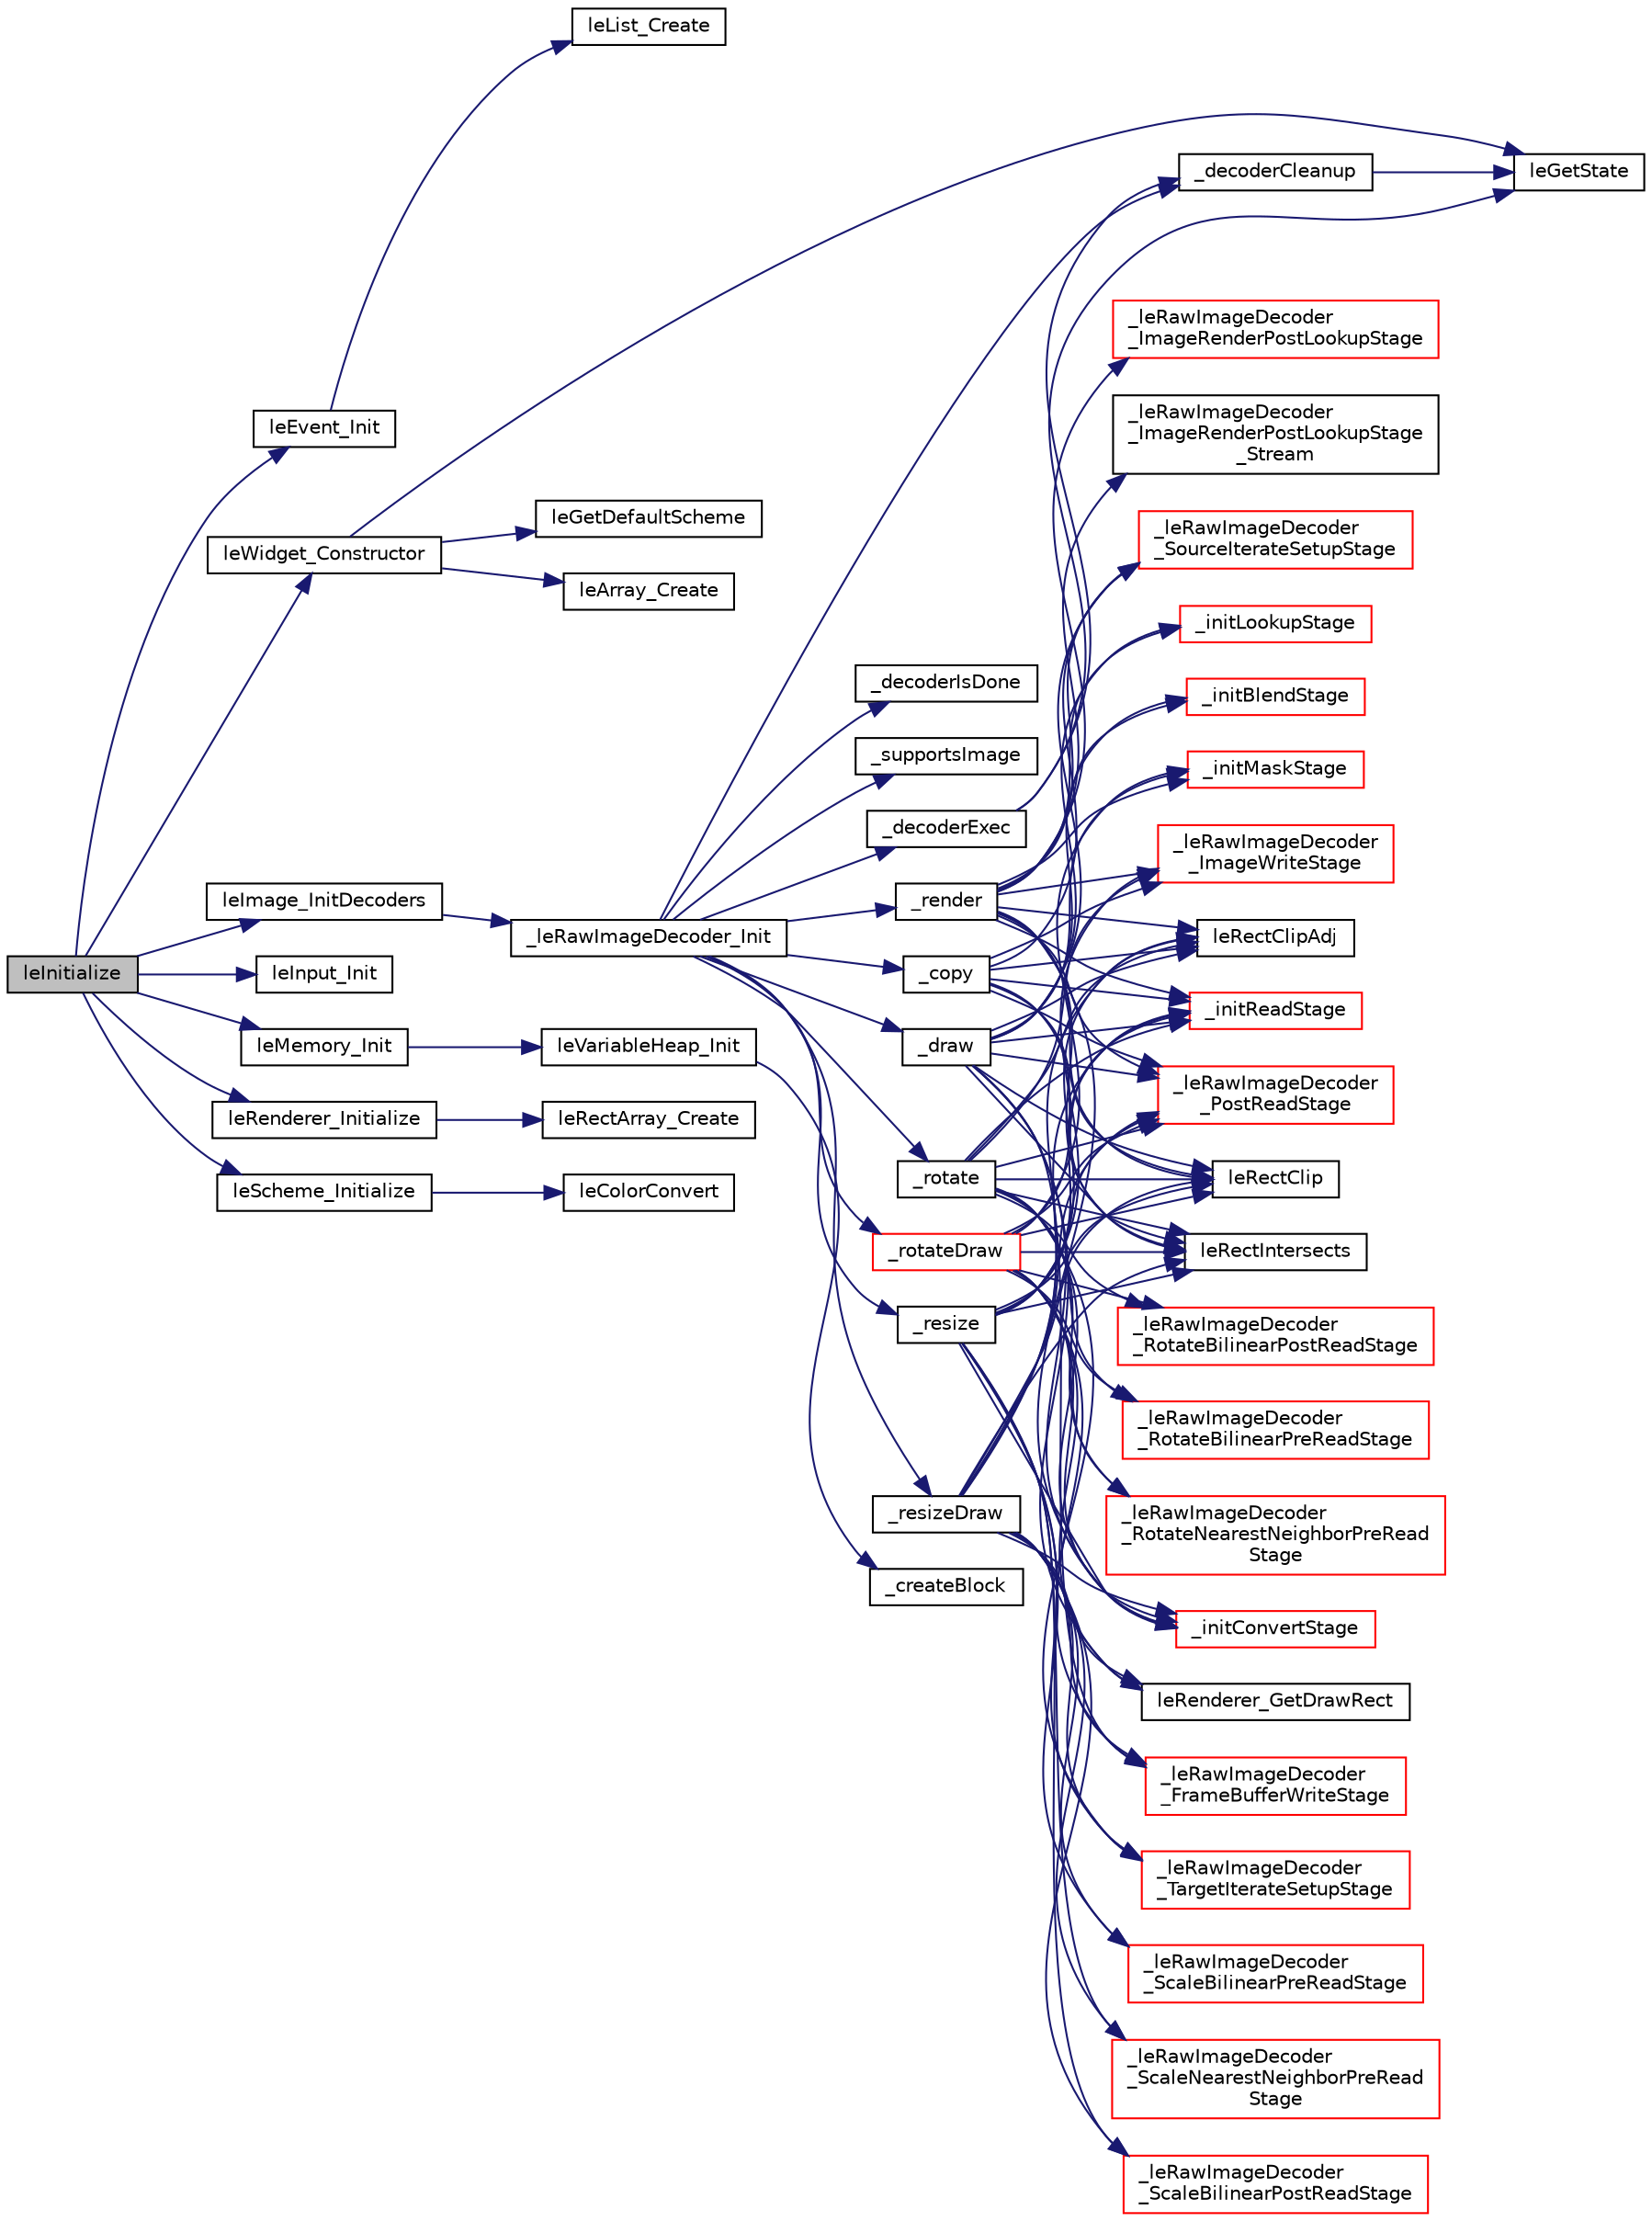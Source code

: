 digraph "leInitialize"
{
 // LATEX_PDF_SIZE
  edge [fontname="Helvetica",fontsize="10",labelfontname="Helvetica",labelfontsize="10"];
  node [fontname="Helvetica",fontsize="10",shape=record];
  rankdir="LR";
  Node1 [label="leInitialize",height=0.2,width=0.4,color="black", fillcolor="grey75", style="filled", fontcolor="black",tooltip=" "];
  Node1 -> Node2 [color="midnightblue",fontsize="10",style="solid",fontname="Helvetica"];
  Node2 [label="leEvent_Init",height=0.2,width=0.4,color="black", fillcolor="white", style="filled",URL="$legato__event_8c.html#a1d6ca4663e79a3dcc17585f340be6fc4",tooltip=" "];
  Node2 -> Node3 [color="midnightblue",fontsize="10",style="solid",fontname="Helvetica"];
  Node3 [label="leList_Create",height=0.2,width=0.4,color="black", fillcolor="white", style="filled",URL="$legato__list_8c.html#a61fbc987faed0cc9c3da93cd7ac27db4",tooltip=" "];
  Node1 -> Node4 [color="midnightblue",fontsize="10",style="solid",fontname="Helvetica"];
  Node4 [label="leImage_InitDecoders",height=0.2,width=0.4,color="black", fillcolor="white", style="filled",URL="$legato__image_8c.html#a7a6d3cdba6482332405eecf52c83cc65",tooltip=" "];
  Node4 -> Node5 [color="midnightblue",fontsize="10",style="solid",fontname="Helvetica"];
  Node5 [label="_leRawImageDecoder_Init",height=0.2,width=0.4,color="black", fillcolor="white", style="filled",URL="$legato__image_8c.html#ab34726b9432e13b08cb542d76d9e0713",tooltip=" "];
  Node5 -> Node6 [color="midnightblue",fontsize="10",style="solid",fontname="Helvetica"];
  Node6 [label="_copy",height=0.2,width=0.4,color="black", fillcolor="white", style="filled",URL="$legato__imagedecoder__raw_8c.html#a3efc8acc56e4b69cecaf21356e001828",tooltip=" "];
  Node6 -> Node7 [color="midnightblue",fontsize="10",style="solid",fontname="Helvetica"];
  Node7 [label="_initReadStage",height=0.2,width=0.4,color="red", fillcolor="white", style="filled",URL="$legato__imagedecoder__raw_8c.html#a9824b1b7a536b18f5267b987211dd284",tooltip=" "];
  Node6 -> Node23 [color="midnightblue",fontsize="10",style="solid",fontname="Helvetica"];
  Node23 [label="_leRawImageDecoder\l_ImageWriteStage",height=0.2,width=0.4,color="red", fillcolor="white", style="filled",URL="$legato__imagedecoder__raw_8c.html#a41a71fac438335bcbb442f21ee59bbc8",tooltip=" "];
  Node6 -> Node28 [color="midnightblue",fontsize="10",style="solid",fontname="Helvetica"];
  Node28 [label="_leRawImageDecoder\l_PostReadStage",height=0.2,width=0.4,color="red", fillcolor="white", style="filled",URL="$legato__imagedecoder__raw_8c.html#affa2da6eeda26e4ad49815f2e26ffda7",tooltip=" "];
  Node6 -> Node31 [color="midnightblue",fontsize="10",style="solid",fontname="Helvetica"];
  Node31 [label="_leRawImageDecoder\l_SourceIterateSetupStage",height=0.2,width=0.4,color="red", fillcolor="white", style="filled",URL="$legato__imagedecoder__raw_8c.html#ae48771936903a1fe442232e37c446297",tooltip=" "];
  Node6 -> Node34 [color="midnightblue",fontsize="10",style="solid",fontname="Helvetica"];
  Node34 [label="leRectClip",height=0.2,width=0.4,color="black", fillcolor="white", style="filled",URL="$legato__rect_8c.html#ac19d2a378a0bed1eb149afa2c07256be",tooltip=" "];
  Node6 -> Node35 [color="midnightblue",fontsize="10",style="solid",fontname="Helvetica"];
  Node35 [label="leRectClipAdj",height=0.2,width=0.4,color="black", fillcolor="white", style="filled",URL="$legato__rect_8c.html#a2d558c00bd20e442c53a04cc9db2edf0",tooltip=" "];
  Node6 -> Node36 [color="midnightblue",fontsize="10",style="solid",fontname="Helvetica"];
  Node36 [label="leRectIntersects",height=0.2,width=0.4,color="black", fillcolor="white", style="filled",URL="$legato__rect_8c.html#a3ae2e8d6ed6a3a5af11b9273fb02195d",tooltip=" "];
  Node5 -> Node37 [color="midnightblue",fontsize="10",style="solid",fontname="Helvetica"];
  Node37 [label="_decoderCleanup",height=0.2,width=0.4,color="black", fillcolor="white", style="filled",URL="$legato__imagedecoder__raw_8c.html#a21a57a45be44ce5f9e37146c7dc45110",tooltip=" "];
  Node37 -> Node38 [color="midnightblue",fontsize="10",style="solid",fontname="Helvetica"];
  Node38 [label="leGetState",height=0.2,width=0.4,color="black", fillcolor="white", style="filled",URL="$legato__state_8c.html#a9db6b16767c48cea14f348e30a6390bc",tooltip=" "];
  Node5 -> Node39 [color="midnightblue",fontsize="10",style="solid",fontname="Helvetica"];
  Node39 [label="_decoderExec",height=0.2,width=0.4,color="black", fillcolor="white", style="filled",URL="$legato__imagedecoder__raw_8c.html#a6a37ee85be274808494b514cf9924372",tooltip=" "];
  Node39 -> Node37 [color="midnightblue",fontsize="10",style="solid",fontname="Helvetica"];
  Node39 -> Node38 [color="midnightblue",fontsize="10",style="solid",fontname="Helvetica"];
  Node5 -> Node40 [color="midnightblue",fontsize="10",style="solid",fontname="Helvetica"];
  Node40 [label="_decoderIsDone",height=0.2,width=0.4,color="black", fillcolor="white", style="filled",URL="$legato__imagedecoder__raw_8c.html#a4104c367a2234bb247012b10db1e0f7c",tooltip=" "];
  Node5 -> Node41 [color="midnightblue",fontsize="10",style="solid",fontname="Helvetica"];
  Node41 [label="_draw",height=0.2,width=0.4,color="black", fillcolor="white", style="filled",URL="$legato__imagedecoder__raw_8c.html#a38d60323e8942c33babe19e1b3b3a8e7",tooltip=" "];
  Node41 -> Node42 [color="midnightblue",fontsize="10",style="solid",fontname="Helvetica"];
  Node42 [label="_initBlendStage",height=0.2,width=0.4,color="red", fillcolor="white", style="filled",URL="$legato__imagedecoder__raw_8c.html#ae84e547d671bf4466be0f35934fa0ef1",tooltip=" "];
  Node41 -> Node55 [color="midnightblue",fontsize="10",style="solid",fontname="Helvetica"];
  Node55 [label="_initConvertStage",height=0.2,width=0.4,color="red", fillcolor="white", style="filled",URL="$legato__imagedecoder__raw_8c.html#a3da3f2023c752b9098cb19aedfd68867",tooltip=" "];
  Node41 -> Node60 [color="midnightblue",fontsize="10",style="solid",fontname="Helvetica"];
  Node60 [label="_initLookupStage",height=0.2,width=0.4,color="red", fillcolor="white", style="filled",URL="$legato__imagedecoder__raw_8c.html#a05f5f398ebeace8fa7ecfeafd47e759d",tooltip=" "];
  Node41 -> Node64 [color="midnightblue",fontsize="10",style="solid",fontname="Helvetica"];
  Node64 [label="_initMaskStage",height=0.2,width=0.4,color="red", fillcolor="white", style="filled",URL="$legato__imagedecoder__raw_8c.html#af9d30663fde1d33ec519e356682cf7b2",tooltip=" "];
  Node41 -> Node7 [color="midnightblue",fontsize="10",style="solid",fontname="Helvetica"];
  Node41 -> Node68 [color="midnightblue",fontsize="10",style="solid",fontname="Helvetica"];
  Node68 [label="_leRawImageDecoder\l_FrameBufferWriteStage",height=0.2,width=0.4,color="red", fillcolor="white", style="filled",URL="$legato__imagedecoder__raw_8c.html#aa304548661433ffbc1fa8654237a37f1",tooltip=" "];
  Node41 -> Node28 [color="midnightblue",fontsize="10",style="solid",fontname="Helvetica"];
  Node41 -> Node31 [color="midnightblue",fontsize="10",style="solid",fontname="Helvetica"];
  Node41 -> Node34 [color="midnightblue",fontsize="10",style="solid",fontname="Helvetica"];
  Node41 -> Node35 [color="midnightblue",fontsize="10",style="solid",fontname="Helvetica"];
  Node41 -> Node36 [color="midnightblue",fontsize="10",style="solid",fontname="Helvetica"];
  Node41 -> Node71 [color="midnightblue",fontsize="10",style="solid",fontname="Helvetica"];
  Node71 [label="leRenderer_GetDrawRect",height=0.2,width=0.4,color="black", fillcolor="white", style="filled",URL="$legato__renderer_8c.html#ab91ad7ca9e07300ad2a09a4c6d36f23b",tooltip=" "];
  Node5 -> Node72 [color="midnightblue",fontsize="10",style="solid",fontname="Helvetica"];
  Node72 [label="_render",height=0.2,width=0.4,color="black", fillcolor="white", style="filled",URL="$legato__imagedecoder__raw_8c.html#abfeeb490086c29b49fc5cf918fa21c2e",tooltip=" "];
  Node72 -> Node42 [color="midnightblue",fontsize="10",style="solid",fontname="Helvetica"];
  Node72 -> Node55 [color="midnightblue",fontsize="10",style="solid",fontname="Helvetica"];
  Node72 -> Node60 [color="midnightblue",fontsize="10",style="solid",fontname="Helvetica"];
  Node72 -> Node64 [color="midnightblue",fontsize="10",style="solid",fontname="Helvetica"];
  Node72 -> Node7 [color="midnightblue",fontsize="10",style="solid",fontname="Helvetica"];
  Node72 -> Node73 [color="midnightblue",fontsize="10",style="solid",fontname="Helvetica"];
  Node73 [label="_leRawImageDecoder\l_ImageRenderPostLookupStage",height=0.2,width=0.4,color="red", fillcolor="white", style="filled",URL="$legato__imagedecoder__raw_8c.html#ae16ead3f29790368f9a11d30ea0372ed",tooltip=" "];
  Node72 -> Node75 [color="midnightblue",fontsize="10",style="solid",fontname="Helvetica"];
  Node75 [label="_leRawImageDecoder\l_ImageRenderPostLookupStage\l_Stream",height=0.2,width=0.4,color="black", fillcolor="white", style="filled",URL="$legato__imagedecoder__raw_8c.html#aebde8297d7e37eaa2db108ad5b845cf6",tooltip=" "];
  Node72 -> Node23 [color="midnightblue",fontsize="10",style="solid",fontname="Helvetica"];
  Node72 -> Node28 [color="midnightblue",fontsize="10",style="solid",fontname="Helvetica"];
  Node72 -> Node31 [color="midnightblue",fontsize="10",style="solid",fontname="Helvetica"];
  Node72 -> Node34 [color="midnightblue",fontsize="10",style="solid",fontname="Helvetica"];
  Node72 -> Node35 [color="midnightblue",fontsize="10",style="solid",fontname="Helvetica"];
  Node72 -> Node36 [color="midnightblue",fontsize="10",style="solid",fontname="Helvetica"];
  Node5 -> Node76 [color="midnightblue",fontsize="10",style="solid",fontname="Helvetica"];
  Node76 [label="_resize",height=0.2,width=0.4,color="black", fillcolor="white", style="filled",URL="$legato__imagedecoder__raw_8c.html#a5c07712cae284305dd4f4569c980dfd9",tooltip=" "];
  Node76 -> Node55 [color="midnightblue",fontsize="10",style="solid",fontname="Helvetica"];
  Node76 -> Node7 [color="midnightblue",fontsize="10",style="solid",fontname="Helvetica"];
  Node76 -> Node23 [color="midnightblue",fontsize="10",style="solid",fontname="Helvetica"];
  Node76 -> Node28 [color="midnightblue",fontsize="10",style="solid",fontname="Helvetica"];
  Node76 -> Node77 [color="midnightblue",fontsize="10",style="solid",fontname="Helvetica"];
  Node77 [label="_leRawImageDecoder\l_ScaleBilinearPostReadStage",height=0.2,width=0.4,color="red", fillcolor="white", style="filled",URL="$legato__imagedecoder__raw_8c.html#aedad5cc271a25c80f8994680928b31f6",tooltip=" "];
  Node76 -> Node81 [color="midnightblue",fontsize="10",style="solid",fontname="Helvetica"];
  Node81 [label="_leRawImageDecoder\l_ScaleBilinearPreReadStage",height=0.2,width=0.4,color="red", fillcolor="white", style="filled",URL="$legato__imagedecoder__raw_8c.html#a31d5859f5fac67d899f5a79b751da9b1",tooltip=" "];
  Node76 -> Node84 [color="midnightblue",fontsize="10",style="solid",fontname="Helvetica"];
  Node84 [label="_leRawImageDecoder\l_ScaleNearestNeighborPreRead\lStage",height=0.2,width=0.4,color="red", fillcolor="white", style="filled",URL="$legato__imagedecoder__raw_8c.html#abcfb6c5dd852d5839a3a93efa7ac84b7",tooltip=" "];
  Node76 -> Node86 [color="midnightblue",fontsize="10",style="solid",fontname="Helvetica"];
  Node86 [label="_leRawImageDecoder\l_TargetIterateSetupStage",height=0.2,width=0.4,color="red", fillcolor="white", style="filled",URL="$legato__imagedecoder__raw_8c.html#aeaf5ba9ecef4d37b1d0fd3e826c195a2",tooltip=" "];
  Node76 -> Node34 [color="midnightblue",fontsize="10",style="solid",fontname="Helvetica"];
  Node76 -> Node35 [color="midnightblue",fontsize="10",style="solid",fontname="Helvetica"];
  Node76 -> Node36 [color="midnightblue",fontsize="10",style="solid",fontname="Helvetica"];
  Node5 -> Node88 [color="midnightblue",fontsize="10",style="solid",fontname="Helvetica"];
  Node88 [label="_resizeDraw",height=0.2,width=0.4,color="black", fillcolor="white", style="filled",URL="$legato__imagedecoder__raw_8c.html#a2a3bfb63f59758cd47eed17b8697a762",tooltip=" "];
  Node88 -> Node55 [color="midnightblue",fontsize="10",style="solid",fontname="Helvetica"];
  Node88 -> Node7 [color="midnightblue",fontsize="10",style="solid",fontname="Helvetica"];
  Node88 -> Node68 [color="midnightblue",fontsize="10",style="solid",fontname="Helvetica"];
  Node88 -> Node28 [color="midnightblue",fontsize="10",style="solid",fontname="Helvetica"];
  Node88 -> Node77 [color="midnightblue",fontsize="10",style="solid",fontname="Helvetica"];
  Node88 -> Node81 [color="midnightblue",fontsize="10",style="solid",fontname="Helvetica"];
  Node88 -> Node84 [color="midnightblue",fontsize="10",style="solid",fontname="Helvetica"];
  Node88 -> Node86 [color="midnightblue",fontsize="10",style="solid",fontname="Helvetica"];
  Node88 -> Node34 [color="midnightblue",fontsize="10",style="solid",fontname="Helvetica"];
  Node88 -> Node35 [color="midnightblue",fontsize="10",style="solid",fontname="Helvetica"];
  Node88 -> Node36 [color="midnightblue",fontsize="10",style="solid",fontname="Helvetica"];
  Node88 -> Node71 [color="midnightblue",fontsize="10",style="solid",fontname="Helvetica"];
  Node5 -> Node89 [color="midnightblue",fontsize="10",style="solid",fontname="Helvetica"];
  Node89 [label="_rotate",height=0.2,width=0.4,color="black", fillcolor="white", style="filled",URL="$legato__imagedecoder__raw_8c.html#a36b46c194b5397541d9f90cb89247f77",tooltip=" "];
  Node89 -> Node55 [color="midnightblue",fontsize="10",style="solid",fontname="Helvetica"];
  Node89 -> Node7 [color="midnightblue",fontsize="10",style="solid",fontname="Helvetica"];
  Node89 -> Node23 [color="midnightblue",fontsize="10",style="solid",fontname="Helvetica"];
  Node89 -> Node28 [color="midnightblue",fontsize="10",style="solid",fontname="Helvetica"];
  Node89 -> Node90 [color="midnightblue",fontsize="10",style="solid",fontname="Helvetica"];
  Node90 [label="_leRawImageDecoder\l_RotateBilinearPostReadStage",height=0.2,width=0.4,color="red", fillcolor="white", style="filled",URL="$legato__imagedecoder__raw_8c.html#ad1788d330e55d45dd69d94cb8ce48131",tooltip=" "];
  Node89 -> Node93 [color="midnightblue",fontsize="10",style="solid",fontname="Helvetica"];
  Node93 [label="_leRawImageDecoder\l_RotateBilinearPreReadStage",height=0.2,width=0.4,color="red", fillcolor="white", style="filled",URL="$legato__imagedecoder__raw_8c.html#aa539e0269f074747d19db7b0d452d520",tooltip=" "];
  Node89 -> Node99 [color="midnightblue",fontsize="10",style="solid",fontname="Helvetica"];
  Node99 [label="_leRawImageDecoder\l_RotateNearestNeighborPreRead\lStage",height=0.2,width=0.4,color="red", fillcolor="white", style="filled",URL="$legato__imagedecoder__raw_8c.html#ae178b8c3282052222a4042c7cff8569a",tooltip=" "];
  Node89 -> Node86 [color="midnightblue",fontsize="10",style="solid",fontname="Helvetica"];
  Node89 -> Node34 [color="midnightblue",fontsize="10",style="solid",fontname="Helvetica"];
  Node89 -> Node35 [color="midnightblue",fontsize="10",style="solid",fontname="Helvetica"];
  Node89 -> Node36 [color="midnightblue",fontsize="10",style="solid",fontname="Helvetica"];
  Node5 -> Node101 [color="midnightblue",fontsize="10",style="solid",fontname="Helvetica"];
  Node101 [label="_rotateDraw",height=0.2,width=0.4,color="red", fillcolor="white", style="filled",URL="$legato__imagedecoder__raw_8c.html#a4c5d939c97978870937bd9988ad8355c",tooltip=" "];
  Node101 -> Node55 [color="midnightblue",fontsize="10",style="solid",fontname="Helvetica"];
  Node101 -> Node64 [color="midnightblue",fontsize="10",style="solid",fontname="Helvetica"];
  Node101 -> Node7 [color="midnightblue",fontsize="10",style="solid",fontname="Helvetica"];
  Node101 -> Node68 [color="midnightblue",fontsize="10",style="solid",fontname="Helvetica"];
  Node101 -> Node28 [color="midnightblue",fontsize="10",style="solid",fontname="Helvetica"];
  Node101 -> Node90 [color="midnightblue",fontsize="10",style="solid",fontname="Helvetica"];
  Node101 -> Node93 [color="midnightblue",fontsize="10",style="solid",fontname="Helvetica"];
  Node101 -> Node99 [color="midnightblue",fontsize="10",style="solid",fontname="Helvetica"];
  Node101 -> Node34 [color="midnightblue",fontsize="10",style="solid",fontname="Helvetica"];
  Node101 -> Node36 [color="midnightblue",fontsize="10",style="solid",fontname="Helvetica"];
  Node101 -> Node71 [color="midnightblue",fontsize="10",style="solid",fontname="Helvetica"];
  Node5 -> Node105 [color="midnightblue",fontsize="10",style="solid",fontname="Helvetica"];
  Node105 [label="_supportsImage",height=0.2,width=0.4,color="black", fillcolor="white", style="filled",URL="$legato__imagedecoder__raw_8c.html#a365969106d5b8e30c53ed57966487922",tooltip=" "];
  Node1 -> Node106 [color="midnightblue",fontsize="10",style="solid",fontname="Helvetica"];
  Node106 [label="leInput_Init",height=0.2,width=0.4,color="black", fillcolor="white", style="filled",URL="$legato__input_8c.html#ab4b915eab51395fc8687a7fac4b6088c",tooltip=" "];
  Node1 -> Node107 [color="midnightblue",fontsize="10",style="solid",fontname="Helvetica"];
  Node107 [label="leMemory_Init",height=0.2,width=0.4,color="black", fillcolor="white", style="filled",URL="$legato__memory_8c.html#ac38c0f1de3cbbd9241ea502463708e95",tooltip=" "];
  Node107 -> Node108 [color="midnightblue",fontsize="10",style="solid",fontname="Helvetica"];
  Node108 [label="leVariableHeap_Init",height=0.2,width=0.4,color="black", fillcolor="white", style="filled",URL="$legato__variableheap_8c.html#abf3134055e812c6dbb6c1ab7a4636f56",tooltip=" "];
  Node108 -> Node109 [color="midnightblue",fontsize="10",style="solid",fontname="Helvetica"];
  Node109 [label="_createBlock",height=0.2,width=0.4,color="black", fillcolor="white", style="filled",URL="$legato__variableheap_8c.html#a796e97911458f2141c3677bfb1333515",tooltip=" "];
  Node1 -> Node110 [color="midnightblue",fontsize="10",style="solid",fontname="Helvetica"];
  Node110 [label="leRenderer_Initialize",height=0.2,width=0.4,color="black", fillcolor="white", style="filled",URL="$legato__renderer_8c.html#a7b14c0cbb2a72ceb8b4f44673dfa0659",tooltip=" "];
  Node110 -> Node111 [color="midnightblue",fontsize="10",style="solid",fontname="Helvetica"];
  Node111 [label="leRectArray_Create",height=0.2,width=0.4,color="black", fillcolor="white", style="filled",URL="$legato__rectarray_8c.html#a7ee2cfb52c7b1d96b0f471dd6d8a13f3",tooltip=" "];
  Node1 -> Node112 [color="midnightblue",fontsize="10",style="solid",fontname="Helvetica"];
  Node112 [label="leScheme_Initialize",height=0.2,width=0.4,color="black", fillcolor="white", style="filled",URL="$legato__scheme_8c.html#a9183c0287fc59976e32b538e8eca45f6",tooltip=" "];
  Node112 -> Node50 [color="midnightblue",fontsize="10",style="solid",fontname="Helvetica"];
  Node50 [label="leColorConvert",height=0.2,width=0.4,color="black", fillcolor="white", style="filled",URL="$legato__color_8h.html#a53c185c8a78fff8675a52086fed04f65",tooltip=" "];
  Node1 -> Node113 [color="midnightblue",fontsize="10",style="solid",fontname="Helvetica"];
  Node113 [label="leWidget_Constructor",height=0.2,width=0.4,color="black", fillcolor="white", style="filled",URL="$legato__widget_8c.html#ac59d0d9d2e3cdc584c117da199bf55e1",tooltip=" "];
  Node113 -> Node114 [color="midnightblue",fontsize="10",style="solid",fontname="Helvetica"];
  Node114 [label="leArray_Create",height=0.2,width=0.4,color="black", fillcolor="white", style="filled",URL="$legato__array_8c.html#aef4da7e98fce2c4494689c87a9e636db",tooltip=" "];
  Node113 -> Node115 [color="midnightblue",fontsize="10",style="solid",fontname="Helvetica"];
  Node115 [label="leGetDefaultScheme",height=0.2,width=0.4,color="black", fillcolor="white", style="filled",URL="$legato__state_8c.html#aeb09a5a3acc10435b7acda7ba0220cdb",tooltip=" "];
  Node113 -> Node38 [color="midnightblue",fontsize="10",style="solid",fontname="Helvetica"];
}
